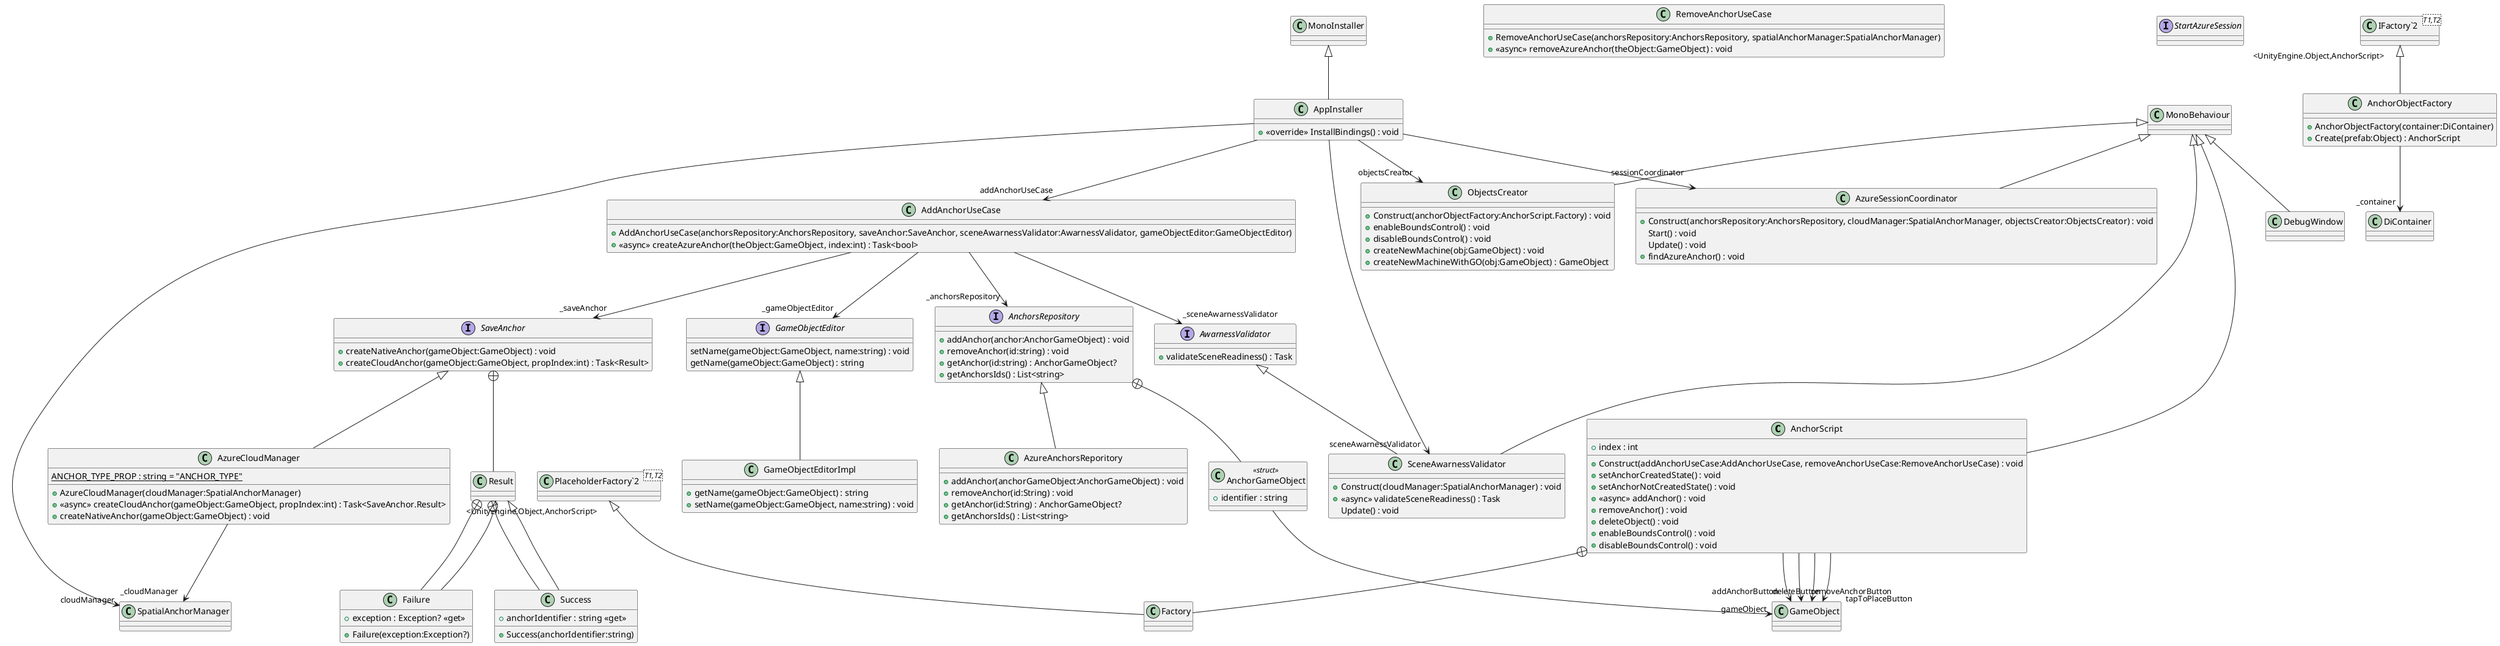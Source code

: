 @startuml
class AnchorScript {
    + index : int
    + Construct(addAnchorUseCase:AddAnchorUseCase, removeAnchorUseCase:RemoveAnchorUseCase) : void
    + setAnchorCreatedState() : void
    + setAnchorNotCreatedState() : void
    + <<async>> addAnchor() : void
    + removeAnchor() : void
    + deleteObject() : void
    + enableBoundsControl() : void
    + disableBoundsControl() : void
}
class Factory {
}
class "PlaceholderFactory`2"<T1,T2> {
}
MonoBehaviour <|-- AnchorScript
AnchorScript --> "addAnchorButton" GameObject
AnchorScript --> "removeAnchorButton" GameObject
AnchorScript --> "tapToPlaceButton" GameObject
AnchorScript --> "deleteButton" GameObject
AnchorScript +-- Factory
"PlaceholderFactory`2" "<UnityEngine.Object,AnchorScript>" <|-- Factory
interface SaveAnchor {
    + createNativeAnchor(gameObject:GameObject) : void
    + createCloudAnchor(gameObject:GameObject, propIndex:int) : Task<Result>
}
class Result {
}
class Success {
    + anchorIdentifier : string <<get>>
    + Success(anchorIdentifier:string)
}
class Failure {
    + exception : Exception? <<get>>
    + Failure(exception:Exception?)
}
SaveAnchor +-- Result
Result +-- Success
Result <|-- Success
Result +-- Failure
Result <|-- Failure
class AddAnchorUseCase {
    + AddAnchorUseCase(anchorsRepository:AnchorsRepository, saveAnchor:SaveAnchor, sceneAwarnessValidator:AwarnessValidator, gameObjectEditor:GameObjectEditor)
    + <<async>> createAzureAnchor(theObject:GameObject, index:int) : Task<bool>
}
AddAnchorUseCase --> "_anchorsRepository" AnchorsRepository
AddAnchorUseCase --> "_saveAnchor" SaveAnchor
AddAnchorUseCase --> "_sceneAwarnessValidator" AwarnessValidator
AddAnchorUseCase --> "_gameObjectEditor" GameObjectEditor
class AzureAnchorsReporitory {
    + addAnchor(anchorGameObject:AnchorGameObject) : void
    + removeAnchor(id:String) : void
    + getAnchor(id:String) : AnchorGameObject?
    + getAnchorsIds() : List<string>
}
AnchorsRepository <|-- AzureAnchorsReporitory
interface AwarnessValidator {
    + validateSceneReadiness() : Task
}
class SceneAwarnessValidator {
    + Construct(cloudManager:SpatialAnchorManager) : void
    + <<async>> validateSceneReadiness() : Task
    Update() : void
}
MonoBehaviour <|-- SceneAwarnessValidator
AwarnessValidator <|-- SceneAwarnessValidator
class AppInstaller {
    + <<override>> InstallBindings() : void
}
MonoInstaller <|-- AppInstaller
AppInstaller --> "sessionCoordinator" AzureSessionCoordinator
AppInstaller --> "addAnchorUseCase" AddAnchorUseCase
AppInstaller --> "cloudManager" SpatialAnchorManager
AppInstaller --> "objectsCreator" ObjectsCreator
AppInstaller --> "sceneAwarnessValidator" SceneAwarnessValidator
class RemoveAnchorUseCase {
    + RemoveAnchorUseCase(anchorsRepository:AnchorsRepository, spatialAnchorManager:SpatialAnchorManager)
    + <<async>> removeAzureAnchor(theObject:GameObject) : void
}
class DebugWindow {
}
MonoBehaviour <|-- DebugWindow
interface StartAzureSession {
}
class AzureCloudManager {
    {static} ANCHOR_TYPE_PROP : string = "ANCHOR_TYPE"
    + AzureCloudManager(cloudManager:SpatialAnchorManager)
    + <<async>> createCloudAnchor(gameObject:GameObject, propIndex:int) : Task<SaveAnchor.Result>
    + createNativeAnchor(gameObject:GameObject) : void
}
SaveAnchor <|-- AzureCloudManager
AzureCloudManager --> "_cloudManager" SpatialAnchorManager
interface GameObjectEditor {
    setName(gameObject:GameObject, name:string) : void
    getName(gameObject:GameObject) : string
}
class GameObjectEditorImpl {
    + getName(gameObject:GameObject) : string
    + setName(gameObject:GameObject, name:string) : void
}
GameObjectEditor <|-- GameObjectEditorImpl
class ObjectsCreator {
    + Construct(anchorObjectFactory:AnchorScript.Factory) : void
    + enableBoundsControl() : void
    + disableBoundsControl() : void
    + createNewMachine(obj:GameObject) : void
    + createNewMachineWithGO(obj:GameObject) : GameObject
}
MonoBehaviour <|-- ObjectsCreator
interface AnchorsRepository {
    + addAnchor(anchor:AnchorGameObject) : void
    + removeAnchor(id:string) : void
    + getAnchor(id:string) : AnchorGameObject?
    + getAnchorsIds() : List<string>
}
class AnchorGameObject <<struct>> {
    + identifier : string
}
AnchorsRepository +-- AnchorGameObject
AnchorGameObject --> "gameObject" GameObject
class AzureSessionCoordinator {
    + Construct(anchorsRepository:AnchorsRepository, cloudManager:SpatialAnchorManager, objectsCreator:ObjectsCreator) : void
    Start() : void
    Update() : void
    + findAzureAnchor() : void
}
MonoBehaviour <|-- AzureSessionCoordinator
class AnchorObjectFactory {
    + AnchorObjectFactory(container:DiContainer)
    + Create(prefab:Object) : AnchorScript
}
class "IFactory`2"<T1,T2> {
}
"IFactory`2" "<UnityEngine.Object,AnchorScript>" <|-- AnchorObjectFactory
AnchorObjectFactory --> "_container" DiContainer
@enduml

